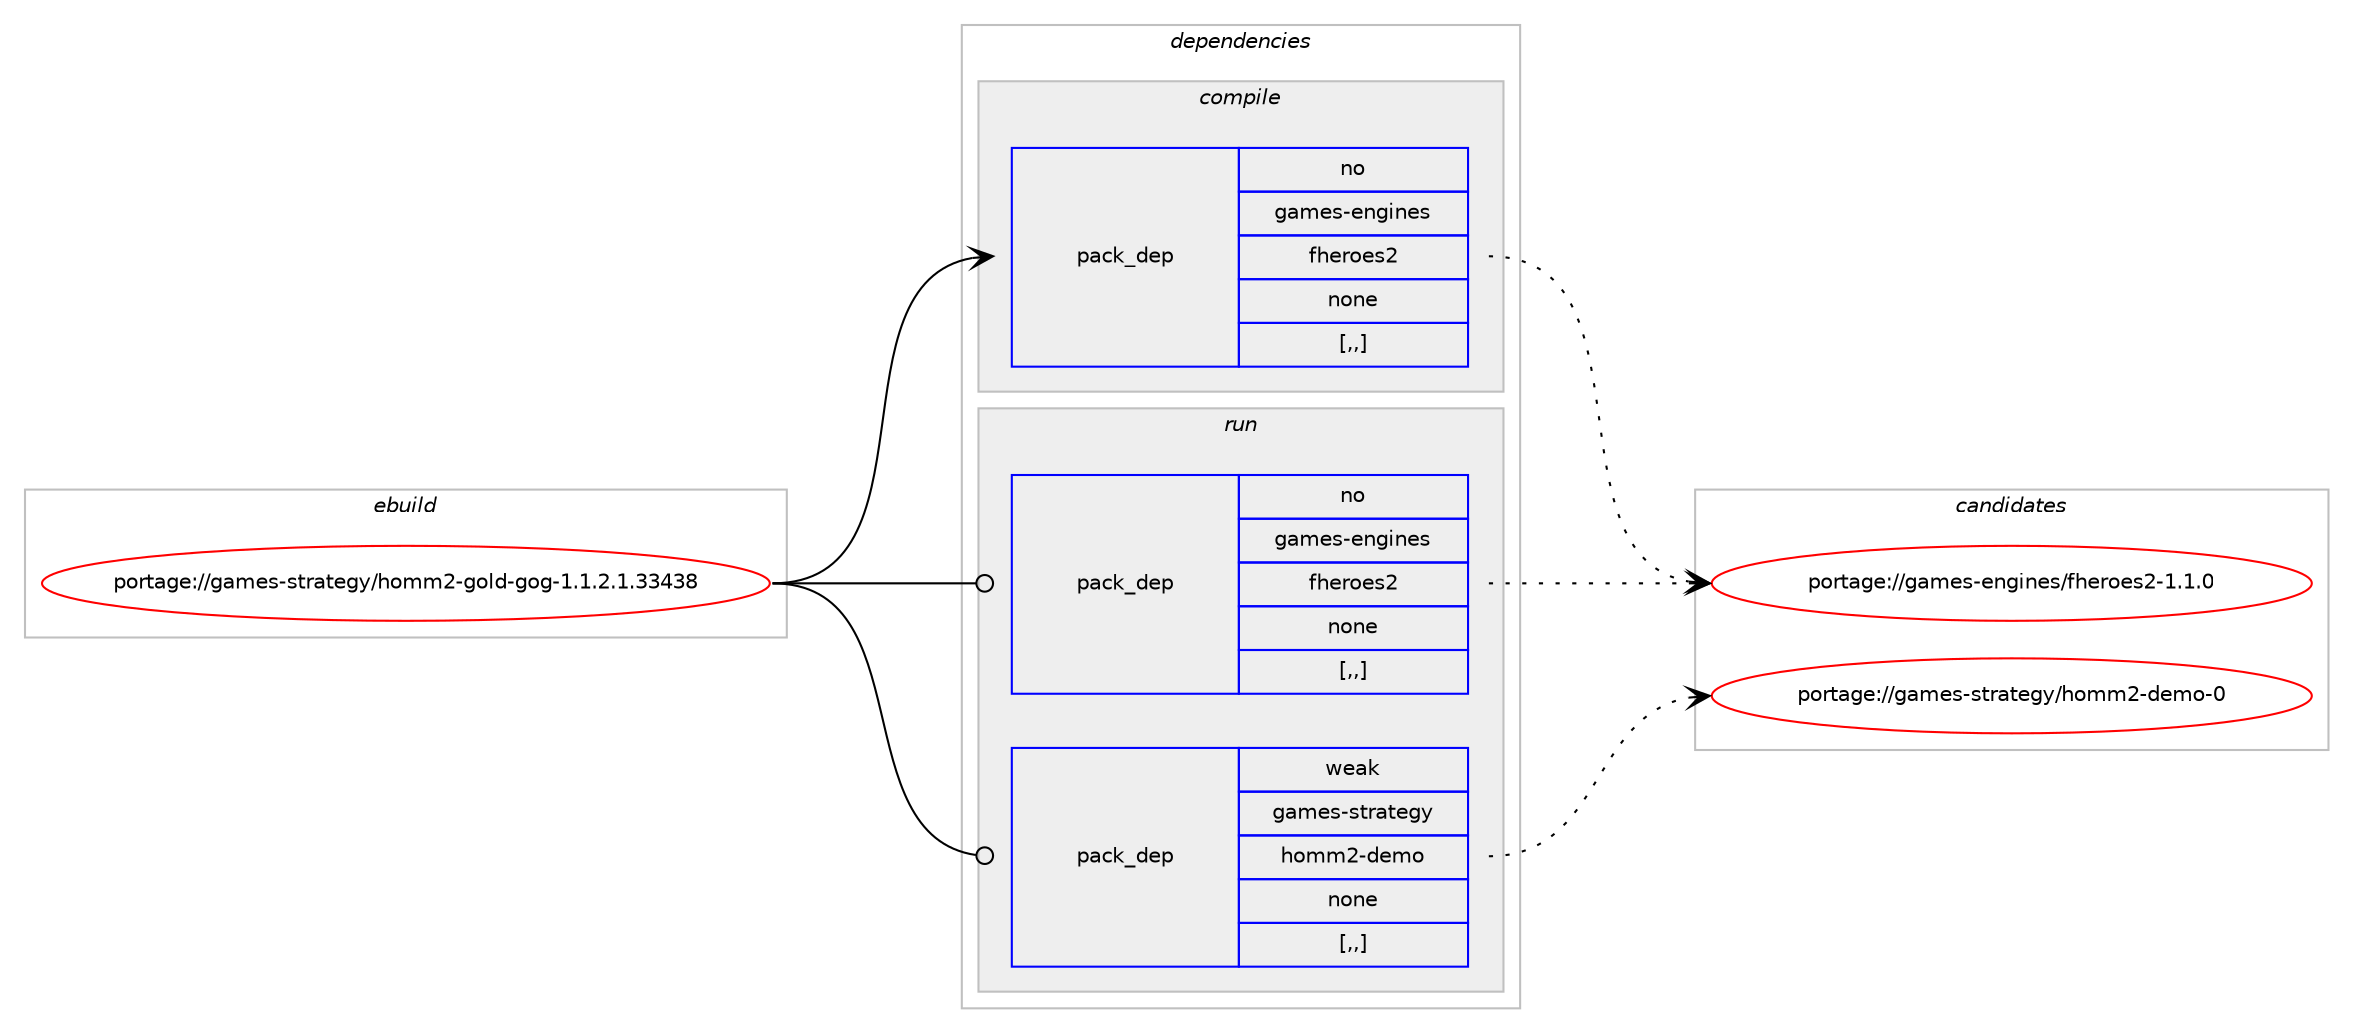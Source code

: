 digraph prolog {

# *************
# Graph options
# *************

newrank=true;
concentrate=true;
compound=true;
graph [rankdir=LR,fontname=Helvetica,fontsize=10,ranksep=1.5];#, ranksep=2.5, nodesep=0.2];
edge  [arrowhead=vee];
node  [fontname=Helvetica,fontsize=10];

# **********
# The ebuild
# **********

subgraph cluster_leftcol {
color=gray;
rank=same;
label=<<i>ebuild</i>>;
id [label="portage://games-strategy/homm2-gold-gog-1.1.2.1.33438", color=red, width=4, href="../games-strategy/homm2-gold-gog-1.1.2.1.33438.svg"];
}

# ****************
# The dependencies
# ****************

subgraph cluster_midcol {
color=gray;
label=<<i>dependencies</i>>;
subgraph cluster_compile {
fillcolor="#eeeeee";
style=filled;
label=<<i>compile</i>>;
subgraph pack165163 {
dependency230068 [label=<<TABLE BORDER="0" CELLBORDER="1" CELLSPACING="0" CELLPADDING="4" WIDTH="220"><TR><TD ROWSPAN="6" CELLPADDING="30">pack_dep</TD></TR><TR><TD WIDTH="110">no</TD></TR><TR><TD>games-engines</TD></TR><TR><TD>fheroes2</TD></TR><TR><TD>none</TD></TR><TR><TD>[,,]</TD></TR></TABLE>>, shape=none, color=blue];
}
id:e -> dependency230068:w [weight=20,style="solid",arrowhead="vee"];
}
subgraph cluster_compileandrun {
fillcolor="#eeeeee";
style=filled;
label=<<i>compile and run</i>>;
}
subgraph cluster_run {
fillcolor="#eeeeee";
style=filled;
label=<<i>run</i>>;
subgraph pack165164 {
dependency230069 [label=<<TABLE BORDER="0" CELLBORDER="1" CELLSPACING="0" CELLPADDING="4" WIDTH="220"><TR><TD ROWSPAN="6" CELLPADDING="30">pack_dep</TD></TR><TR><TD WIDTH="110">no</TD></TR><TR><TD>games-engines</TD></TR><TR><TD>fheroes2</TD></TR><TR><TD>none</TD></TR><TR><TD>[,,]</TD></TR></TABLE>>, shape=none, color=blue];
}
id:e -> dependency230069:w [weight=20,style="solid",arrowhead="odot"];
subgraph pack165165 {
dependency230070 [label=<<TABLE BORDER="0" CELLBORDER="1" CELLSPACING="0" CELLPADDING="4" WIDTH="220"><TR><TD ROWSPAN="6" CELLPADDING="30">pack_dep</TD></TR><TR><TD WIDTH="110">weak</TD></TR><TR><TD>games-strategy</TD></TR><TR><TD>homm2-demo</TD></TR><TR><TD>none</TD></TR><TR><TD>[,,]</TD></TR></TABLE>>, shape=none, color=blue];
}
id:e -> dependency230070:w [weight=20,style="solid",arrowhead="odot"];
}
}

# **************
# The candidates
# **************

subgraph cluster_choices {
rank=same;
color=gray;
label=<<i>candidates</i>>;

subgraph choice165163 {
color=black;
nodesep=1;
choice10397109101115451011101031051101011154710210410111411110111550454946494648 [label="portage://games-engines/fheroes2-1.1.0", color=red, width=4,href="../games-engines/fheroes2-1.1.0.svg"];
dependency230068:e -> choice10397109101115451011101031051101011154710210410111411110111550454946494648:w [style=dotted,weight="100"];
}
subgraph choice165164 {
color=black;
nodesep=1;
choice10397109101115451011101031051101011154710210410111411110111550454946494648 [label="portage://games-engines/fheroes2-1.1.0", color=red, width=4,href="../games-engines/fheroes2-1.1.0.svg"];
dependency230069:e -> choice10397109101115451011101031051101011154710210410111411110111550454946494648:w [style=dotted,weight="100"];
}
subgraph choice165165 {
color=black;
nodesep=1;
choice1039710910111545115116114971161011031214710411110910950451001011091114548 [label="portage://games-strategy/homm2-demo-0", color=red, width=4,href="../games-strategy/homm2-demo-0.svg"];
dependency230070:e -> choice1039710910111545115116114971161011031214710411110910950451001011091114548:w [style=dotted,weight="100"];
}
}

}
